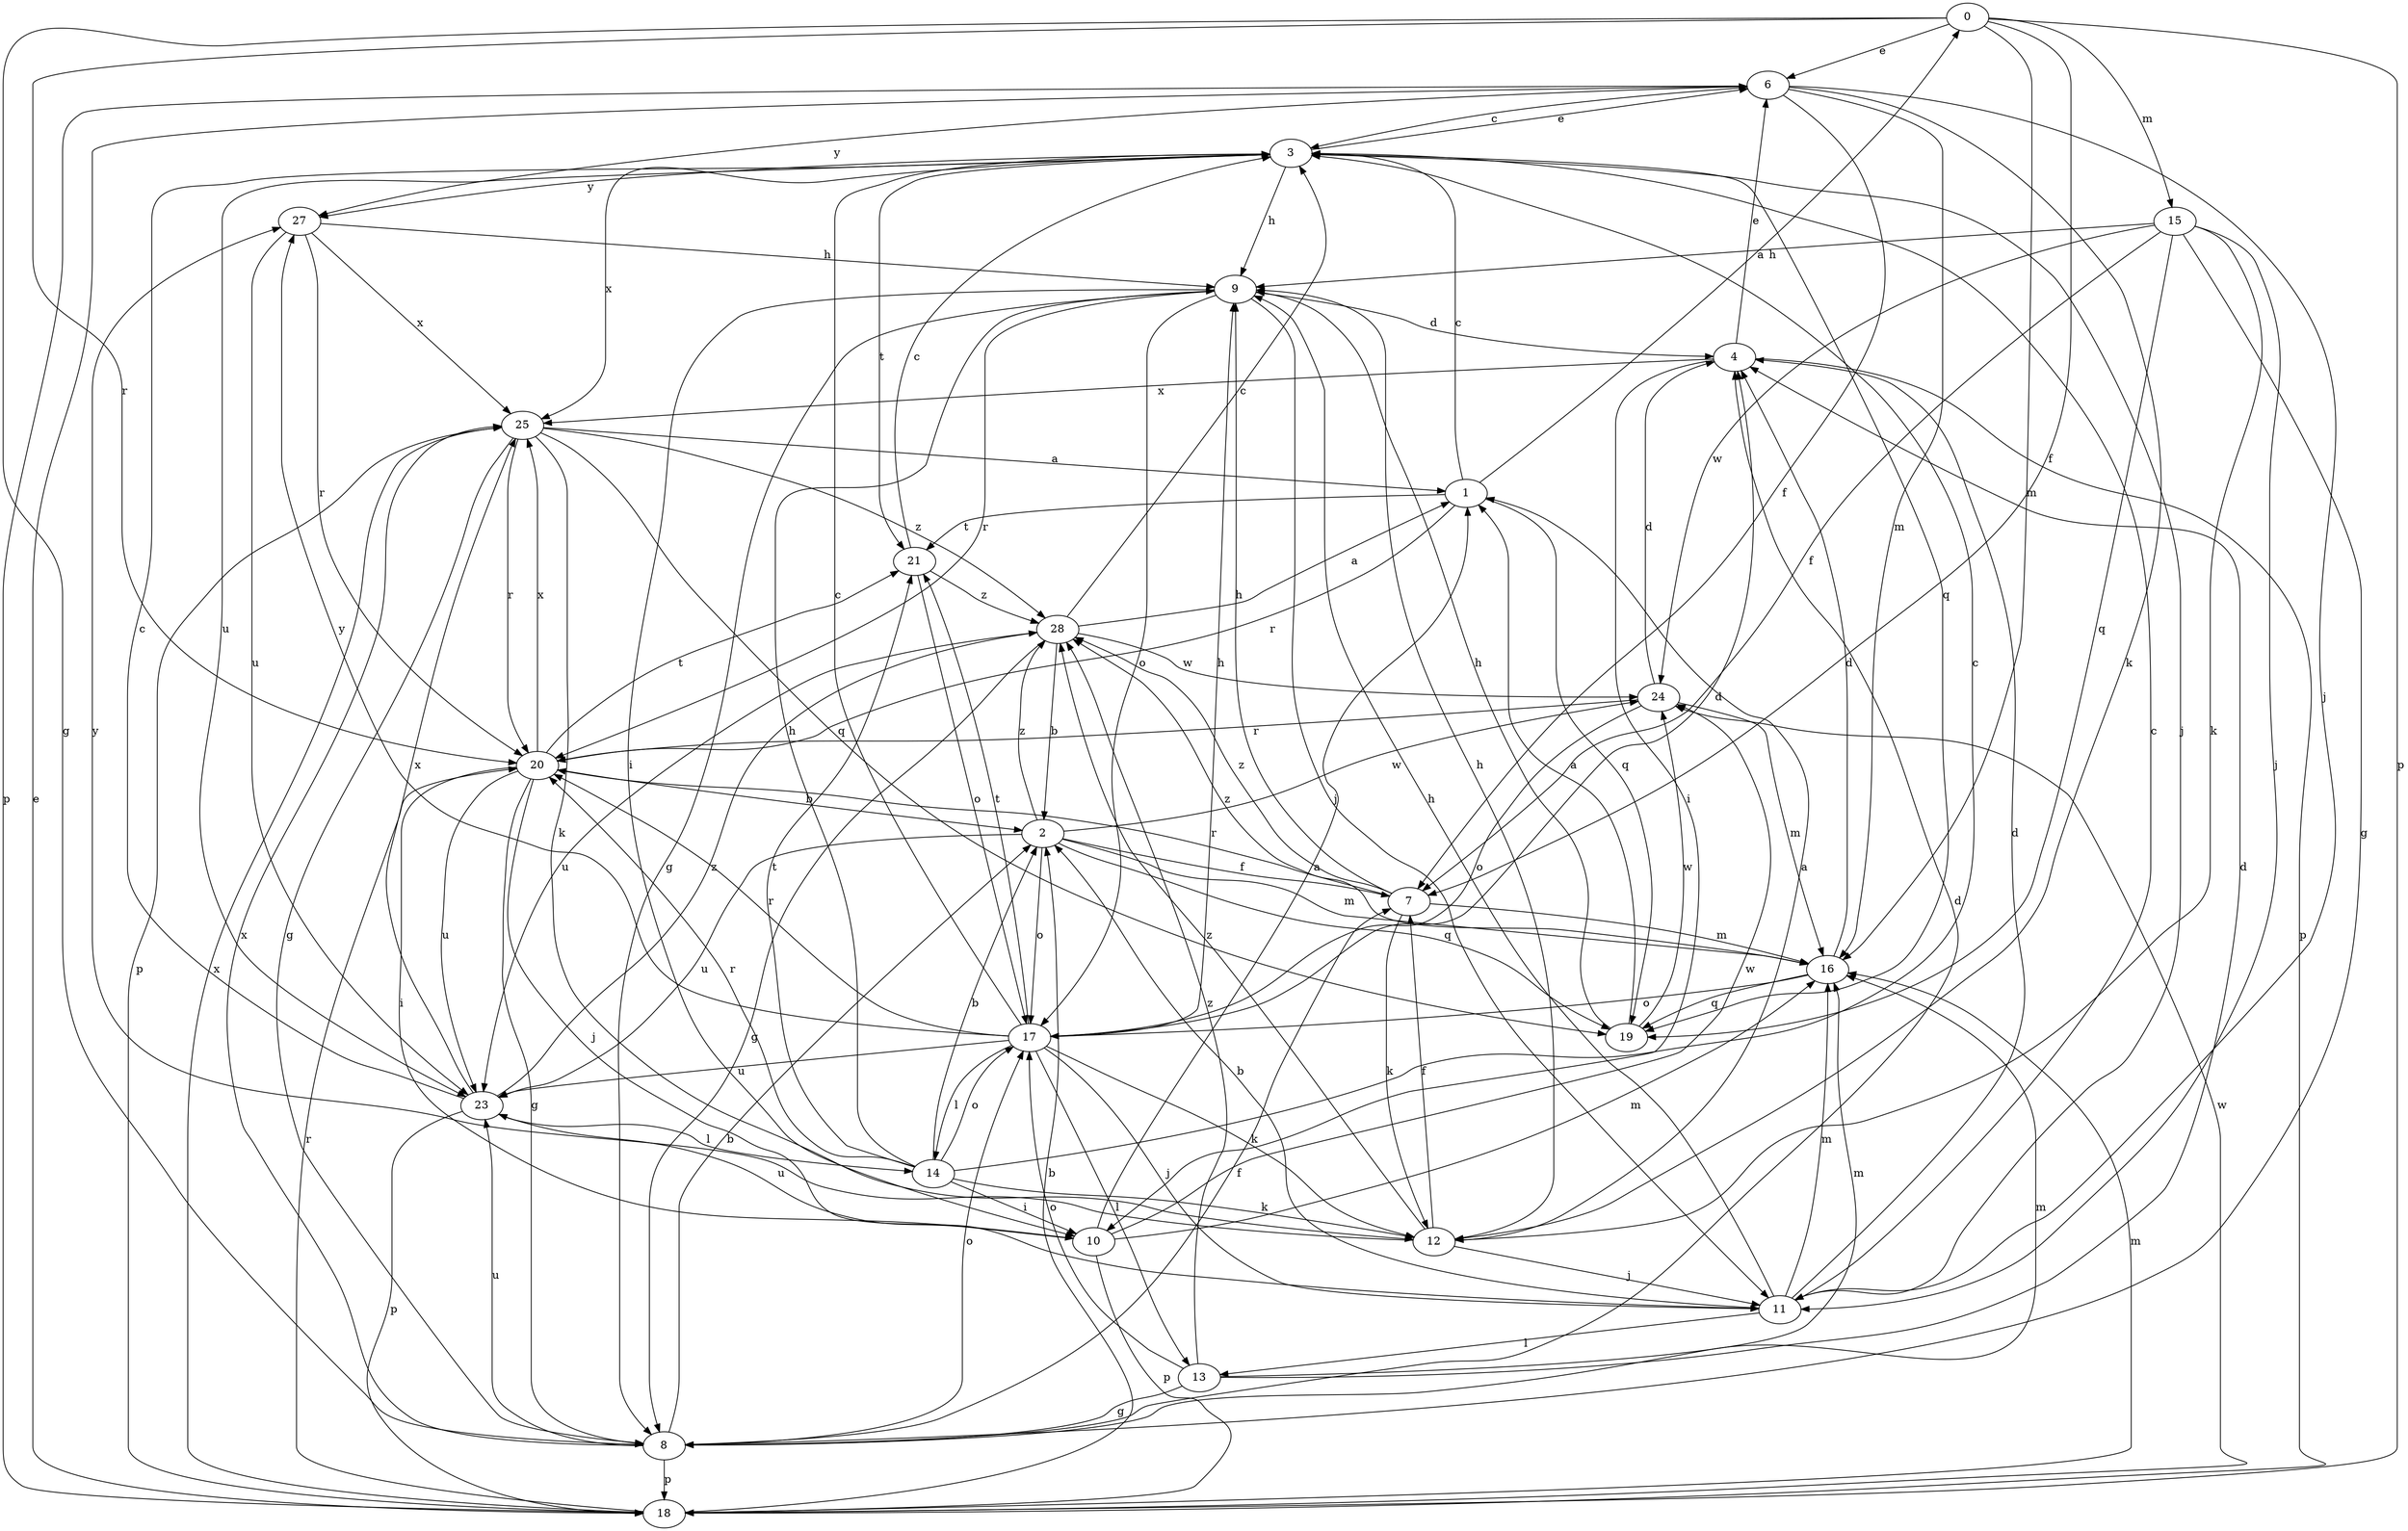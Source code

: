 strict digraph  {
0;
1;
2;
3;
4;
6;
7;
8;
9;
10;
11;
12;
13;
14;
15;
16;
17;
18;
19;
20;
21;
23;
24;
25;
27;
28;
0 -> 6  [label=e];
0 -> 7  [label=f];
0 -> 8  [label=g];
0 -> 15  [label=m];
0 -> 16  [label=m];
0 -> 18  [label=p];
0 -> 20  [label=r];
1 -> 0  [label=a];
1 -> 3  [label=c];
1 -> 19  [label=q];
1 -> 20  [label=r];
1 -> 21  [label=t];
2 -> 7  [label=f];
2 -> 16  [label=m];
2 -> 17  [label=o];
2 -> 19  [label=q];
2 -> 23  [label=u];
2 -> 24  [label=w];
2 -> 28  [label=z];
3 -> 6  [label=e];
3 -> 9  [label=h];
3 -> 11  [label=j];
3 -> 19  [label=q];
3 -> 21  [label=t];
3 -> 23  [label=u];
3 -> 25  [label=x];
3 -> 27  [label=y];
4 -> 6  [label=e];
4 -> 10  [label=i];
4 -> 18  [label=p];
4 -> 25  [label=x];
6 -> 3  [label=c];
6 -> 7  [label=f];
6 -> 11  [label=j];
6 -> 12  [label=k];
6 -> 16  [label=m];
6 -> 18  [label=p];
6 -> 27  [label=y];
7 -> 9  [label=h];
7 -> 12  [label=k];
7 -> 16  [label=m];
7 -> 20  [label=r];
7 -> 28  [label=z];
8 -> 2  [label=b];
8 -> 4  [label=d];
8 -> 7  [label=f];
8 -> 16  [label=m];
8 -> 17  [label=o];
8 -> 18  [label=p];
8 -> 23  [label=u];
8 -> 25  [label=x];
9 -> 4  [label=d];
9 -> 8  [label=g];
9 -> 10  [label=i];
9 -> 11  [label=j];
9 -> 17  [label=o];
9 -> 20  [label=r];
10 -> 1  [label=a];
10 -> 16  [label=m];
10 -> 18  [label=p];
10 -> 23  [label=u];
10 -> 24  [label=w];
11 -> 2  [label=b];
11 -> 3  [label=c];
11 -> 4  [label=d];
11 -> 9  [label=h];
11 -> 13  [label=l];
11 -> 16  [label=m];
12 -> 1  [label=a];
12 -> 7  [label=f];
12 -> 9  [label=h];
12 -> 11  [label=j];
12 -> 27  [label=y];
12 -> 28  [label=z];
13 -> 4  [label=d];
13 -> 8  [label=g];
13 -> 16  [label=m];
13 -> 17  [label=o];
13 -> 28  [label=z];
14 -> 2  [label=b];
14 -> 3  [label=c];
14 -> 9  [label=h];
14 -> 10  [label=i];
14 -> 12  [label=k];
14 -> 17  [label=o];
14 -> 20  [label=r];
14 -> 21  [label=t];
15 -> 7  [label=f];
15 -> 8  [label=g];
15 -> 9  [label=h];
15 -> 11  [label=j];
15 -> 12  [label=k];
15 -> 19  [label=q];
15 -> 24  [label=w];
16 -> 4  [label=d];
16 -> 17  [label=o];
16 -> 19  [label=q];
16 -> 28  [label=z];
17 -> 3  [label=c];
17 -> 4  [label=d];
17 -> 9  [label=h];
17 -> 11  [label=j];
17 -> 12  [label=k];
17 -> 13  [label=l];
17 -> 14  [label=l];
17 -> 20  [label=r];
17 -> 21  [label=t];
17 -> 23  [label=u];
17 -> 27  [label=y];
18 -> 2  [label=b];
18 -> 6  [label=e];
18 -> 16  [label=m];
18 -> 20  [label=r];
18 -> 24  [label=w];
18 -> 25  [label=x];
19 -> 1  [label=a];
19 -> 9  [label=h];
19 -> 24  [label=w];
20 -> 2  [label=b];
20 -> 8  [label=g];
20 -> 10  [label=i];
20 -> 11  [label=j];
20 -> 21  [label=t];
20 -> 23  [label=u];
20 -> 25  [label=x];
21 -> 3  [label=c];
21 -> 17  [label=o];
21 -> 28  [label=z];
23 -> 3  [label=c];
23 -> 14  [label=l];
23 -> 18  [label=p];
23 -> 25  [label=x];
23 -> 28  [label=z];
24 -> 4  [label=d];
24 -> 16  [label=m];
24 -> 17  [label=o];
24 -> 20  [label=r];
25 -> 1  [label=a];
25 -> 8  [label=g];
25 -> 12  [label=k];
25 -> 18  [label=p];
25 -> 19  [label=q];
25 -> 20  [label=r];
25 -> 28  [label=z];
27 -> 9  [label=h];
27 -> 20  [label=r];
27 -> 23  [label=u];
27 -> 25  [label=x];
28 -> 1  [label=a];
28 -> 2  [label=b];
28 -> 3  [label=c];
28 -> 8  [label=g];
28 -> 23  [label=u];
28 -> 24  [label=w];
}
